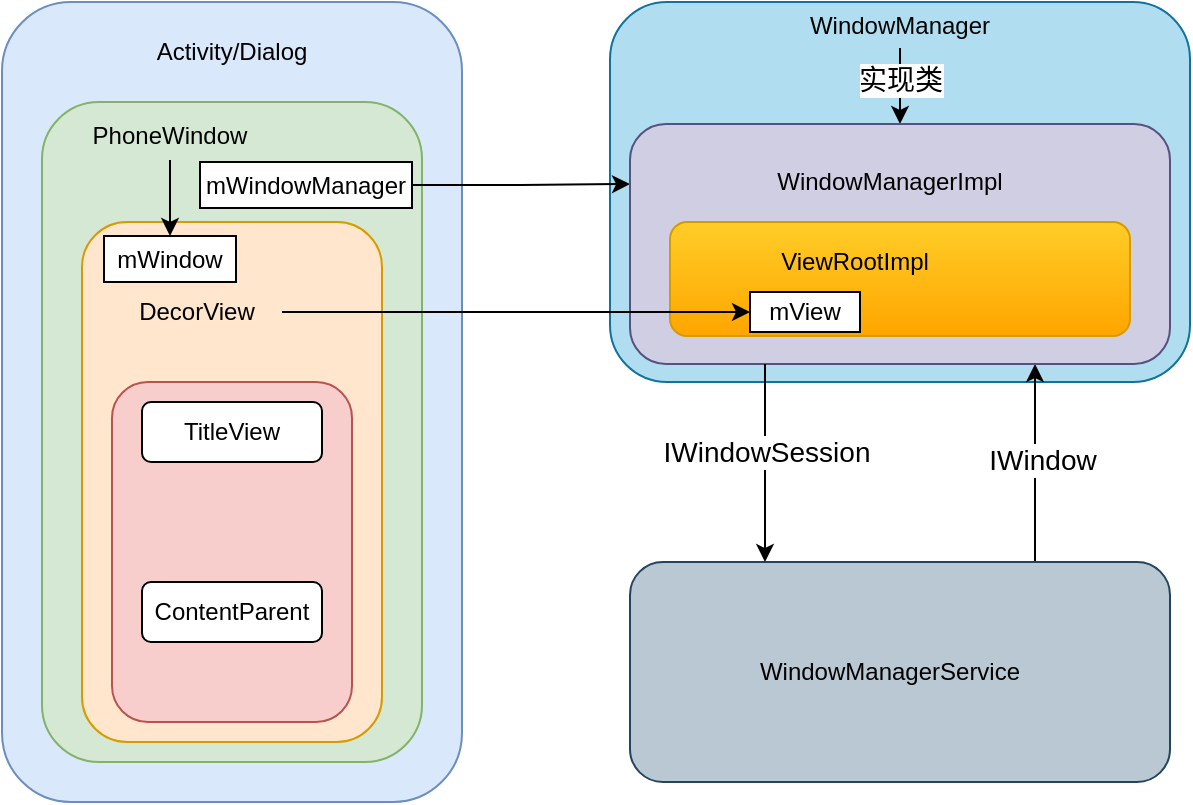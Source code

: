 <mxfile version="23.0.2" type="device">
  <diagram name="第 1 页" id="w0V2XSdfVq_dL91PUOAT">
    <mxGraphModel dx="973" dy="643" grid="1" gridSize="10" guides="1" tooltips="1" connect="1" arrows="1" fold="1" page="1" pageScale="1" pageWidth="827" pageHeight="1169" math="0" shadow="0">
      <root>
        <mxCell id="0" />
        <mxCell id="1" parent="0" />
        <mxCell id="8PZeDAWoviaAPmXJxb0a-1" value="" style="rounded=1;whiteSpace=wrap;html=1;fillColor=#dae8fc;strokeColor=#6c8ebf;" vertex="1" parent="1">
          <mxGeometry x="50" y="160" width="230" height="400" as="geometry" />
        </mxCell>
        <mxCell id="8PZeDAWoviaAPmXJxb0a-4" value="" style="rounded=1;whiteSpace=wrap;html=1;fillColor=#d5e8d4;strokeColor=#82b366;" vertex="1" parent="1">
          <mxGeometry x="70" y="210" width="190" height="330" as="geometry" />
        </mxCell>
        <mxCell id="8PZeDAWoviaAPmXJxb0a-5" value="Activity/Dialog" style="rounded=0;whiteSpace=wrap;html=1;fillColor=none;strokeColor=none;" vertex="1" parent="1">
          <mxGeometry x="105" y="170" width="120" height="30" as="geometry" />
        </mxCell>
        <mxCell id="8PZeDAWoviaAPmXJxb0a-7" value="PhoneWindow" style="rounded=0;whiteSpace=wrap;html=1;fillColor=none;strokeColor=none;" vertex="1" parent="1">
          <mxGeometry x="74" y="214" width="120" height="25" as="geometry" />
        </mxCell>
        <mxCell id="8PZeDAWoviaAPmXJxb0a-8" value="" style="rounded=1;whiteSpace=wrap;html=1;fillColor=#ffe6cc;strokeColor=#d79b00;" vertex="1" parent="1">
          <mxGeometry x="90" y="270" width="150" height="260" as="geometry" />
        </mxCell>
        <mxCell id="8PZeDAWoviaAPmXJxb0a-9" value="DecorView" style="rounded=0;whiteSpace=wrap;html=1;fillColor=none;strokeColor=none;" vertex="1" parent="1">
          <mxGeometry x="105" y="300" width="85" height="30" as="geometry" />
        </mxCell>
        <mxCell id="8PZeDAWoviaAPmXJxb0a-10" value="" style="rounded=1;whiteSpace=wrap;html=1;fillColor=#f8cecc;strokeColor=#b85450;" vertex="1" parent="1">
          <mxGeometry x="105" y="350" width="120" height="170" as="geometry" />
        </mxCell>
        <mxCell id="8PZeDAWoviaAPmXJxb0a-11" value="TitleView" style="rounded=1;whiteSpace=wrap;html=1;" vertex="1" parent="1">
          <mxGeometry x="120" y="360" width="90" height="30" as="geometry" />
        </mxCell>
        <mxCell id="8PZeDAWoviaAPmXJxb0a-12" value="ContentParent" style="rounded=1;whiteSpace=wrap;html=1;" vertex="1" parent="1">
          <mxGeometry x="120" y="450" width="90" height="30" as="geometry" />
        </mxCell>
        <mxCell id="8PZeDAWoviaAPmXJxb0a-20" value="mWindow" style="rounded=0;whiteSpace=wrap;html=1;" vertex="1" parent="1">
          <mxGeometry x="101" y="277" width="66" height="23" as="geometry" />
        </mxCell>
        <mxCell id="8PZeDAWoviaAPmXJxb0a-21" style="edgeStyle=orthogonalEdgeStyle;rounded=0;orthogonalLoop=1;jettySize=auto;html=1;" edge="1" parent="1" source="8PZeDAWoviaAPmXJxb0a-7" target="8PZeDAWoviaAPmXJxb0a-20">
          <mxGeometry relative="1" as="geometry" />
        </mxCell>
        <mxCell id="8PZeDAWoviaAPmXJxb0a-22" value="" style="rounded=1;whiteSpace=wrap;html=1;fillColor=#b1ddf0;strokeColor=#10739e;" vertex="1" parent="1">
          <mxGeometry x="354" y="160" width="290" height="190" as="geometry" />
        </mxCell>
        <mxCell id="8PZeDAWoviaAPmXJxb0a-33" value="" style="edgeStyle=orthogonalEdgeStyle;rounded=0;orthogonalLoop=1;jettySize=auto;html=1;" edge="1" parent="1" source="8PZeDAWoviaAPmXJxb0a-23" target="8PZeDAWoviaAPmXJxb0a-32">
          <mxGeometry relative="1" as="geometry" />
        </mxCell>
        <mxCell id="8PZeDAWoviaAPmXJxb0a-34" value="&lt;font style=&quot;font-size: 14px;&quot;&gt;实现类&lt;/font&gt;" style="edgeLabel;html=1;align=center;verticalAlign=middle;resizable=0;points=[];" vertex="1" connectable="0" parent="8PZeDAWoviaAPmXJxb0a-33">
          <mxGeometry x="-0.076" relative="1" as="geometry">
            <mxPoint y="-4" as="offset" />
          </mxGeometry>
        </mxCell>
        <mxCell id="8PZeDAWoviaAPmXJxb0a-23" value="WindowManager" style="rounded=0;whiteSpace=wrap;html=1;fillColor=none;strokeColor=none;" vertex="1" parent="1">
          <mxGeometry x="424" y="160" width="150" height="23" as="geometry" />
        </mxCell>
        <mxCell id="8PZeDAWoviaAPmXJxb0a-27" style="edgeStyle=orthogonalEdgeStyle;rounded=0;orthogonalLoop=1;jettySize=auto;html=1;exitX=0.75;exitY=0;exitDx=0;exitDy=0;entryX=0.75;entryY=1;entryDx=0;entryDy=0;" edge="1" parent="1" source="8PZeDAWoviaAPmXJxb0a-24" target="8PZeDAWoviaAPmXJxb0a-32">
          <mxGeometry relative="1" as="geometry" />
        </mxCell>
        <mxCell id="8PZeDAWoviaAPmXJxb0a-29" value="&lt;font style=&quot;font-size: 14px;&quot;&gt;IWindow&lt;/font&gt;" style="edgeLabel;html=1;align=center;verticalAlign=middle;resizable=0;points=[];" vertex="1" connectable="0" parent="8PZeDAWoviaAPmXJxb0a-27">
          <mxGeometry x="0.04" y="-3" relative="1" as="geometry">
            <mxPoint as="offset" />
          </mxGeometry>
        </mxCell>
        <mxCell id="8PZeDAWoviaAPmXJxb0a-24" value="" style="rounded=1;whiteSpace=wrap;html=1;fillColor=#bac8d3;strokeColor=#23445d;" vertex="1" parent="1">
          <mxGeometry x="364" y="440" width="270" height="110" as="geometry" />
        </mxCell>
        <mxCell id="8PZeDAWoviaAPmXJxb0a-25" value="WindowManagerService" style="rounded=0;whiteSpace=wrap;html=1;fillColor=none;strokeColor=none;" vertex="1" parent="1">
          <mxGeometry x="419" y="480" width="150" height="30" as="geometry" />
        </mxCell>
        <mxCell id="8PZeDAWoviaAPmXJxb0a-31" style="edgeStyle=orthogonalEdgeStyle;rounded=0;orthogonalLoop=1;jettySize=auto;html=1;entryX=0;entryY=0.25;entryDx=0;entryDy=0;" edge="1" parent="1" source="8PZeDAWoviaAPmXJxb0a-30" target="8PZeDAWoviaAPmXJxb0a-32">
          <mxGeometry relative="1" as="geometry" />
        </mxCell>
        <mxCell id="8PZeDAWoviaAPmXJxb0a-30" value="mWindowManager" style="rounded=0;whiteSpace=wrap;html=1;" vertex="1" parent="1">
          <mxGeometry x="149" y="240" width="106" height="23" as="geometry" />
        </mxCell>
        <mxCell id="8PZeDAWoviaAPmXJxb0a-32" value="" style="rounded=1;whiteSpace=wrap;html=1;fillColor=#d0cee2;strokeColor=#56517e;" vertex="1" parent="1">
          <mxGeometry x="364" y="221" width="270" height="120" as="geometry" />
        </mxCell>
        <mxCell id="8PZeDAWoviaAPmXJxb0a-35" value="WindowManagerImpl" style="rounded=0;whiteSpace=wrap;html=1;fillColor=none;strokeColor=none;" vertex="1" parent="1">
          <mxGeometry x="424" y="235" width="140" height="30" as="geometry" />
        </mxCell>
        <mxCell id="8PZeDAWoviaAPmXJxb0a-13" value="" style="rounded=1;whiteSpace=wrap;html=1;fillColor=#ffcd28;strokeColor=#d79b00;gradientColor=#ffa500;" vertex="1" parent="1">
          <mxGeometry x="384" y="270" width="230" height="57" as="geometry" />
        </mxCell>
        <mxCell id="8PZeDAWoviaAPmXJxb0a-36" value="ViewRootImpl" style="rounded=0;whiteSpace=wrap;html=1;fillColor=none;strokeColor=none;" vertex="1" parent="1">
          <mxGeometry x="419" y="277" width="115" height="25" as="geometry" />
        </mxCell>
        <mxCell id="8PZeDAWoviaAPmXJxb0a-17" value="mView" style="rounded=0;whiteSpace=wrap;html=1;" vertex="1" parent="1">
          <mxGeometry x="424" y="305" width="55" height="20" as="geometry" />
        </mxCell>
        <mxCell id="8PZeDAWoviaAPmXJxb0a-19" style="edgeStyle=orthogonalEdgeStyle;rounded=0;orthogonalLoop=1;jettySize=auto;html=1;entryX=0;entryY=0.5;entryDx=0;entryDy=0;" edge="1" parent="1" source="8PZeDAWoviaAPmXJxb0a-9" target="8PZeDAWoviaAPmXJxb0a-17">
          <mxGeometry relative="1" as="geometry" />
        </mxCell>
        <mxCell id="8PZeDAWoviaAPmXJxb0a-26" style="edgeStyle=orthogonalEdgeStyle;rounded=0;orthogonalLoop=1;jettySize=auto;html=1;exitX=0.25;exitY=1;exitDx=0;exitDy=0;entryX=0.25;entryY=0;entryDx=0;entryDy=0;" edge="1" parent="1" source="8PZeDAWoviaAPmXJxb0a-32" target="8PZeDAWoviaAPmXJxb0a-24">
          <mxGeometry relative="1" as="geometry" />
        </mxCell>
        <mxCell id="8PZeDAWoviaAPmXJxb0a-28" value="&lt;font style=&quot;font-size: 14px;&quot;&gt;IWindowSession&lt;/font&gt;" style="edgeLabel;html=1;align=center;verticalAlign=middle;resizable=0;points=[];" vertex="1" connectable="0" parent="8PZeDAWoviaAPmXJxb0a-26">
          <mxGeometry x="-0.12" relative="1" as="geometry">
            <mxPoint as="offset" />
          </mxGeometry>
        </mxCell>
      </root>
    </mxGraphModel>
  </diagram>
</mxfile>
